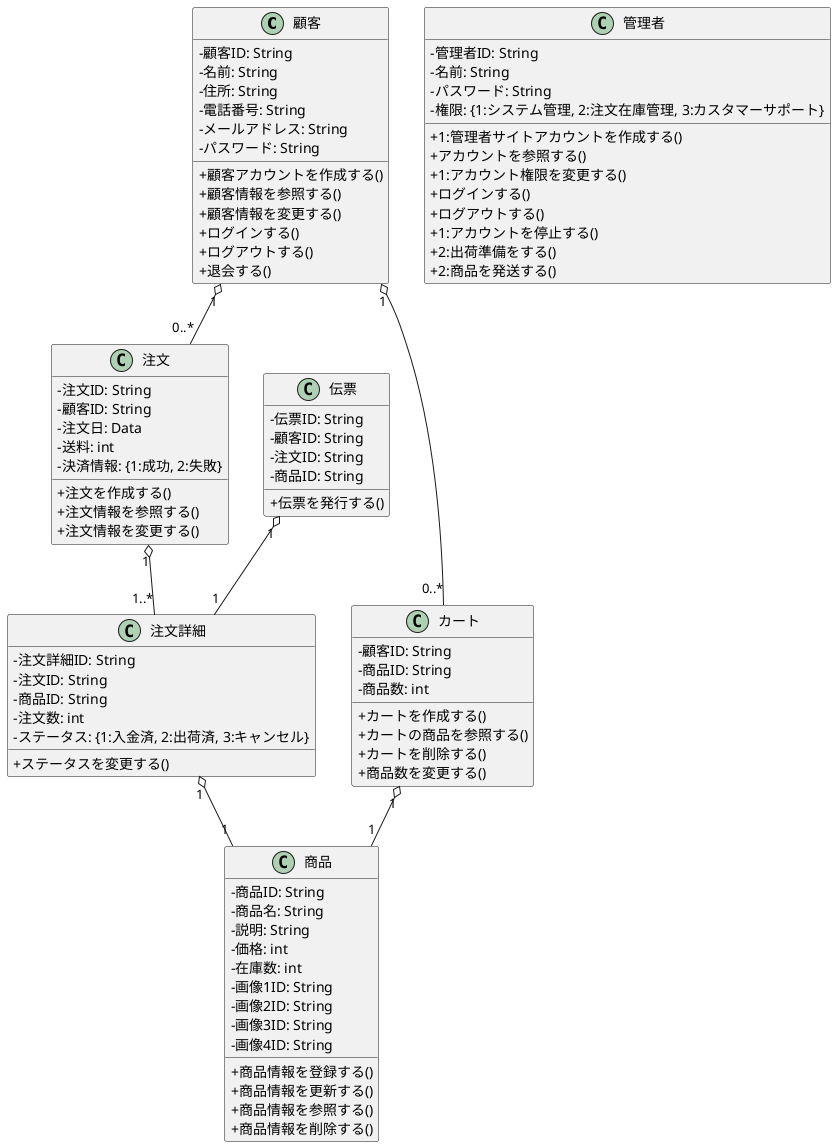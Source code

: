 @startuml .
skinparam classAttributeIconSize 0

class 顧客{
    - 顧客ID: String
    - 名前: String
    - 住所: String
    - 電話番号: String
    - メールアドレス: String
    - パスワード: String

    + 顧客アカウントを作成する()
    + 顧客情報を参照する()
    + 顧客情報を変更する()
    + ログインする()
    + ログアウトする()
    + 退会する()
}

class 管理者 {
    - 管理者ID: String
    - 名前: String
    - パスワード: String
    - 権限: {1:システム管理, 2:注文在庫管理, 3:カスタマーサポート}

    + 1:管理者サイトアカウントを作成する()
    + アカウントを参照する()
    + 1:アカウント権限を変更する()
    + ログインする()
    + ログアウトする()
    + 1:アカウントを停止する()
    + 2:出荷準備をする()
    + 2:商品を発送する()
}

class 注文 {
    - 注文ID: String
    - 顧客ID: String
    - 注文日: Data
    - 送料: int
    - 決済情報: {1:成功, 2:失敗}

    + 注文を作成する()
    + 注文情報を参照する()
    + 注文情報を変更する()
}

class 注文詳細 {
    - 注文詳細ID: String
    - 注文ID: String
    - 商品ID: String
    - 注文数: int
    - ステータス: {1:入金済, 2:出荷済, 3:キャンセル}

    + ステータスを変更する()
}

class 伝票 {
    - 伝票ID: String
    - 顧客ID: String
    - 注文ID: String
    - 商品ID: String

    + 伝票を発行する()
}

class カート {
    - 顧客ID: String
    - 商品ID: String
    - 商品数: int

    + カートを作成する()
    + カートの商品を参照する()
    + カートを削除する()
    + 商品数を変更する()
}

class 商品 {
    - 商品ID: String
    - 商品名: String
    - 説明: String
    - 価格: int
    - 在庫数: int
    - 画像1ID: String
    - 画像2ID: String
    - 画像3ID: String
    - 画像4ID: String

    + 商品情報を登録する()
    + 商品情報を更新する()
    + 商品情報を参照する()
    + 商品情報を削除する()
}


顧客 "1" o-- "0..*" カート

カート "1" o-- "1" 商品

顧客 "1" o-- "0..*" 注文

注文 "1" o-- "1..*" 注文詳細

注文詳細 "1" o-- "1" 商品

伝票 "1" o-- "1" 注文詳細

@enduml